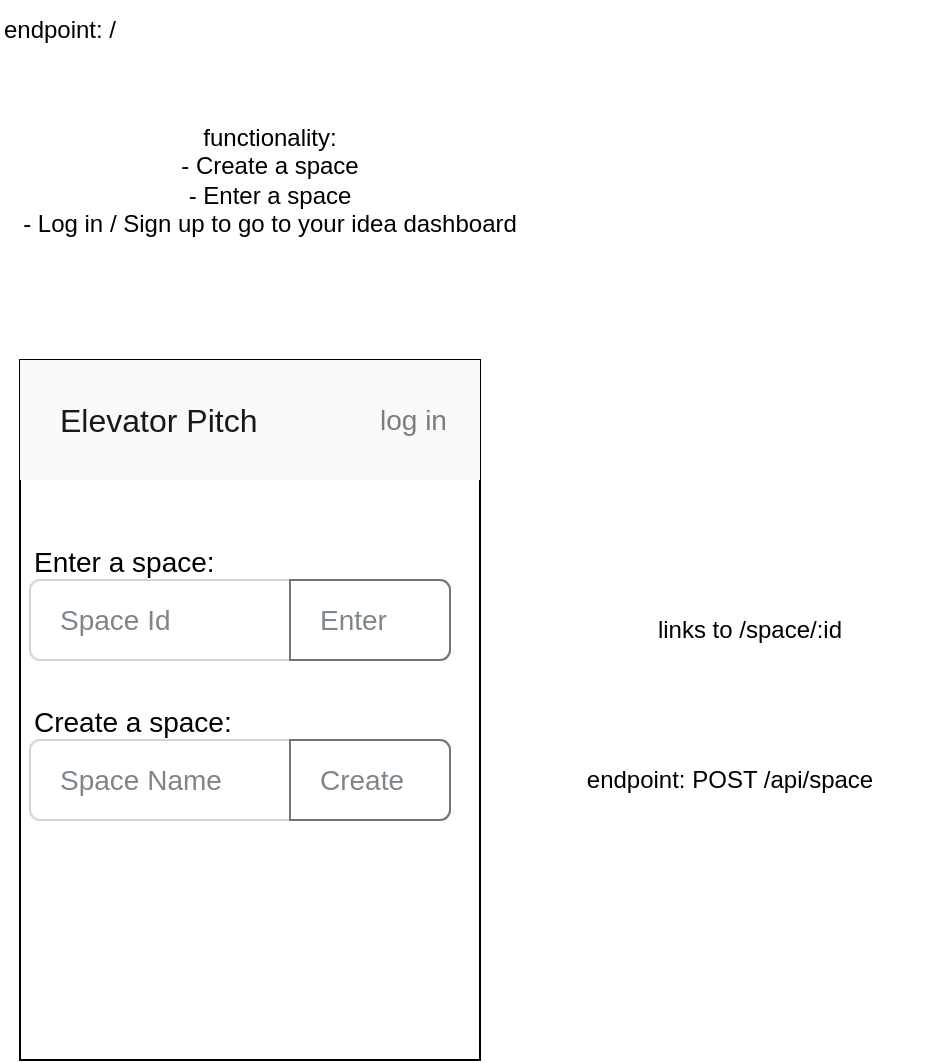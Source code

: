 <mxfile>
    <diagram id="uQ3XI5dzIqyW9PwJZxHi" name="Page-1">
        <mxGraphModel dx="955" dy="502" grid="1" gridSize="10" guides="1" tooltips="1" connect="1" arrows="1" fold="1" page="1" pageScale="1" pageWidth="850" pageHeight="1100" math="0" shadow="0">
            <root>
                <mxCell id="0"/>
                <mxCell id="1" parent="0"/>
                <mxCell id="2" value="endpoint: /" style="text;html=1;strokeColor=none;fillColor=none;align=center;verticalAlign=middle;whiteSpace=wrap;rounded=0;" vertex="1" parent="1">
                    <mxGeometry x="200" y="70" width="60" height="30" as="geometry"/>
                </mxCell>
                <mxCell id="3" value="functionality:&lt;br&gt;- Create a space&lt;br&gt;- Enter a space&lt;br&gt;- Log in / Sign up to go to your idea dashboard&lt;br&gt;" style="text;html=1;strokeColor=none;fillColor=none;align=center;verticalAlign=middle;whiteSpace=wrap;rounded=0;" vertex="1" parent="1">
                    <mxGeometry x="200" y="120" width="270" height="80" as="geometry"/>
                </mxCell>
                <mxCell id="5" value="" style="rounded=0;whiteSpace=wrap;html=1;" vertex="1" parent="1">
                    <mxGeometry x="210" y="250" width="230" height="350" as="geometry"/>
                </mxCell>
                <mxCell id="21" value="Space Id" style="html=1;shadow=0;dashed=0;shape=mxgraph.bootstrap.rrect;rSize=5;strokeColor=#CED4DA;html=1;whiteSpace=wrap;fillColor=#FFFFFF;fontColor=#7D868C;align=left;spacing=15;fontSize=14;" vertex="1" parent="1">
                    <mxGeometry x="215" y="360" width="210" height="40" as="geometry"/>
                </mxCell>
                <mxCell id="23" value="Enter" style="html=1;shadow=0;dashed=0;shape=mxgraph.bootstrap.rightButton;strokeColor=#6C757D;gradientColor=inherit;fontColor=inherit;fillColor=#ffffff;rSize=5;perimeter=none;whiteSpace=wrap;resizeHeight=1;fontSize=14;align=left;spacing=15;" vertex="1" parent="21">
                    <mxGeometry x="1" width="80" height="40" relative="1" as="geometry">
                        <mxPoint x="-80" as="offset"/>
                    </mxGeometry>
                </mxCell>
                <mxCell id="24" value="Space Name" style="html=1;shadow=0;dashed=0;shape=mxgraph.bootstrap.rrect;rSize=5;strokeColor=#CED4DA;html=1;whiteSpace=wrap;fillColor=#FFFFFF;fontColor=#7D868C;align=left;spacing=15;fontSize=14;" vertex="1" parent="1">
                    <mxGeometry x="215" y="440" width="210" height="40" as="geometry"/>
                </mxCell>
                <mxCell id="25" value="Create" style="html=1;shadow=0;dashed=0;shape=mxgraph.bootstrap.rightButton;strokeColor=#6C757D;gradientColor=inherit;fontColor=inherit;fillColor=#ffffff;rSize=5;perimeter=none;whiteSpace=wrap;resizeHeight=1;fontSize=14;align=left;spacing=15;" vertex="1" parent="24">
                    <mxGeometry x="1" width="80" height="40" relative="1" as="geometry">
                        <mxPoint x="-80" as="offset"/>
                    </mxGeometry>
                </mxCell>
                <mxCell id="26" value="Enter a space:" style="fillColor=none;strokeColor=none;align=left;fontSize=14;" vertex="1" parent="1">
                    <mxGeometry x="215" y="330" width="150" height="40" as="geometry"/>
                </mxCell>
                <mxCell id="29" value="Create a space:" style="fillColor=none;strokeColor=none;align=left;fontSize=14;" vertex="1" parent="1">
                    <mxGeometry x="215" y="410" width="150" height="40" as="geometry"/>
                </mxCell>
                <mxCell id="31" value="" style="html=1;shadow=0;dashed=0;fillColor=#F8F9FA;strokeColor=none;fontSize=16;fontColor=#7C7C7D;align=right;spacing=15;" vertex="1" parent="1">
                    <mxGeometry x="210" y="250" width="230" height="60" as="geometry"/>
                </mxCell>
                <mxCell id="32" value="Elevator Pitch" style="strokeColor=none;html=1;whiteSpace=wrap;fillColor=none;fontColor=#181819;align=left;fontSize=16;spacing=10;" vertex="1" parent="31">
                    <mxGeometry width="130" height="40" relative="1" as="geometry">
                        <mxPoint x="10" y="10" as="offset"/>
                    </mxGeometry>
                </mxCell>
                <mxCell id="35" value="log in" style="strokeColor=none;html=1;whiteSpace=wrap;fillColor=none;fontColor=#7C7C7D;align=left;fontSize=14;spacing=10;" vertex="1" parent="31">
                    <mxGeometry width="60" height="40" relative="1" as="geometry">
                        <mxPoint x="170" y="10" as="offset"/>
                    </mxGeometry>
                </mxCell>
                <mxCell id="36" value="endpoint: POST /api/space" style="text;html=1;strokeColor=none;fillColor=none;align=center;verticalAlign=middle;whiteSpace=wrap;rounded=0;" vertex="1" parent="1">
                    <mxGeometry x="470" y="445" width="190" height="30" as="geometry"/>
                </mxCell>
                <mxCell id="37" value="links to /space/:id" style="text;html=1;strokeColor=none;fillColor=none;align=center;verticalAlign=middle;whiteSpace=wrap;rounded=0;" vertex="1" parent="1">
                    <mxGeometry x="480" y="370" width="190" height="30" as="geometry"/>
                </mxCell>
            </root>
        </mxGraphModel>
    </diagram>
</mxfile>